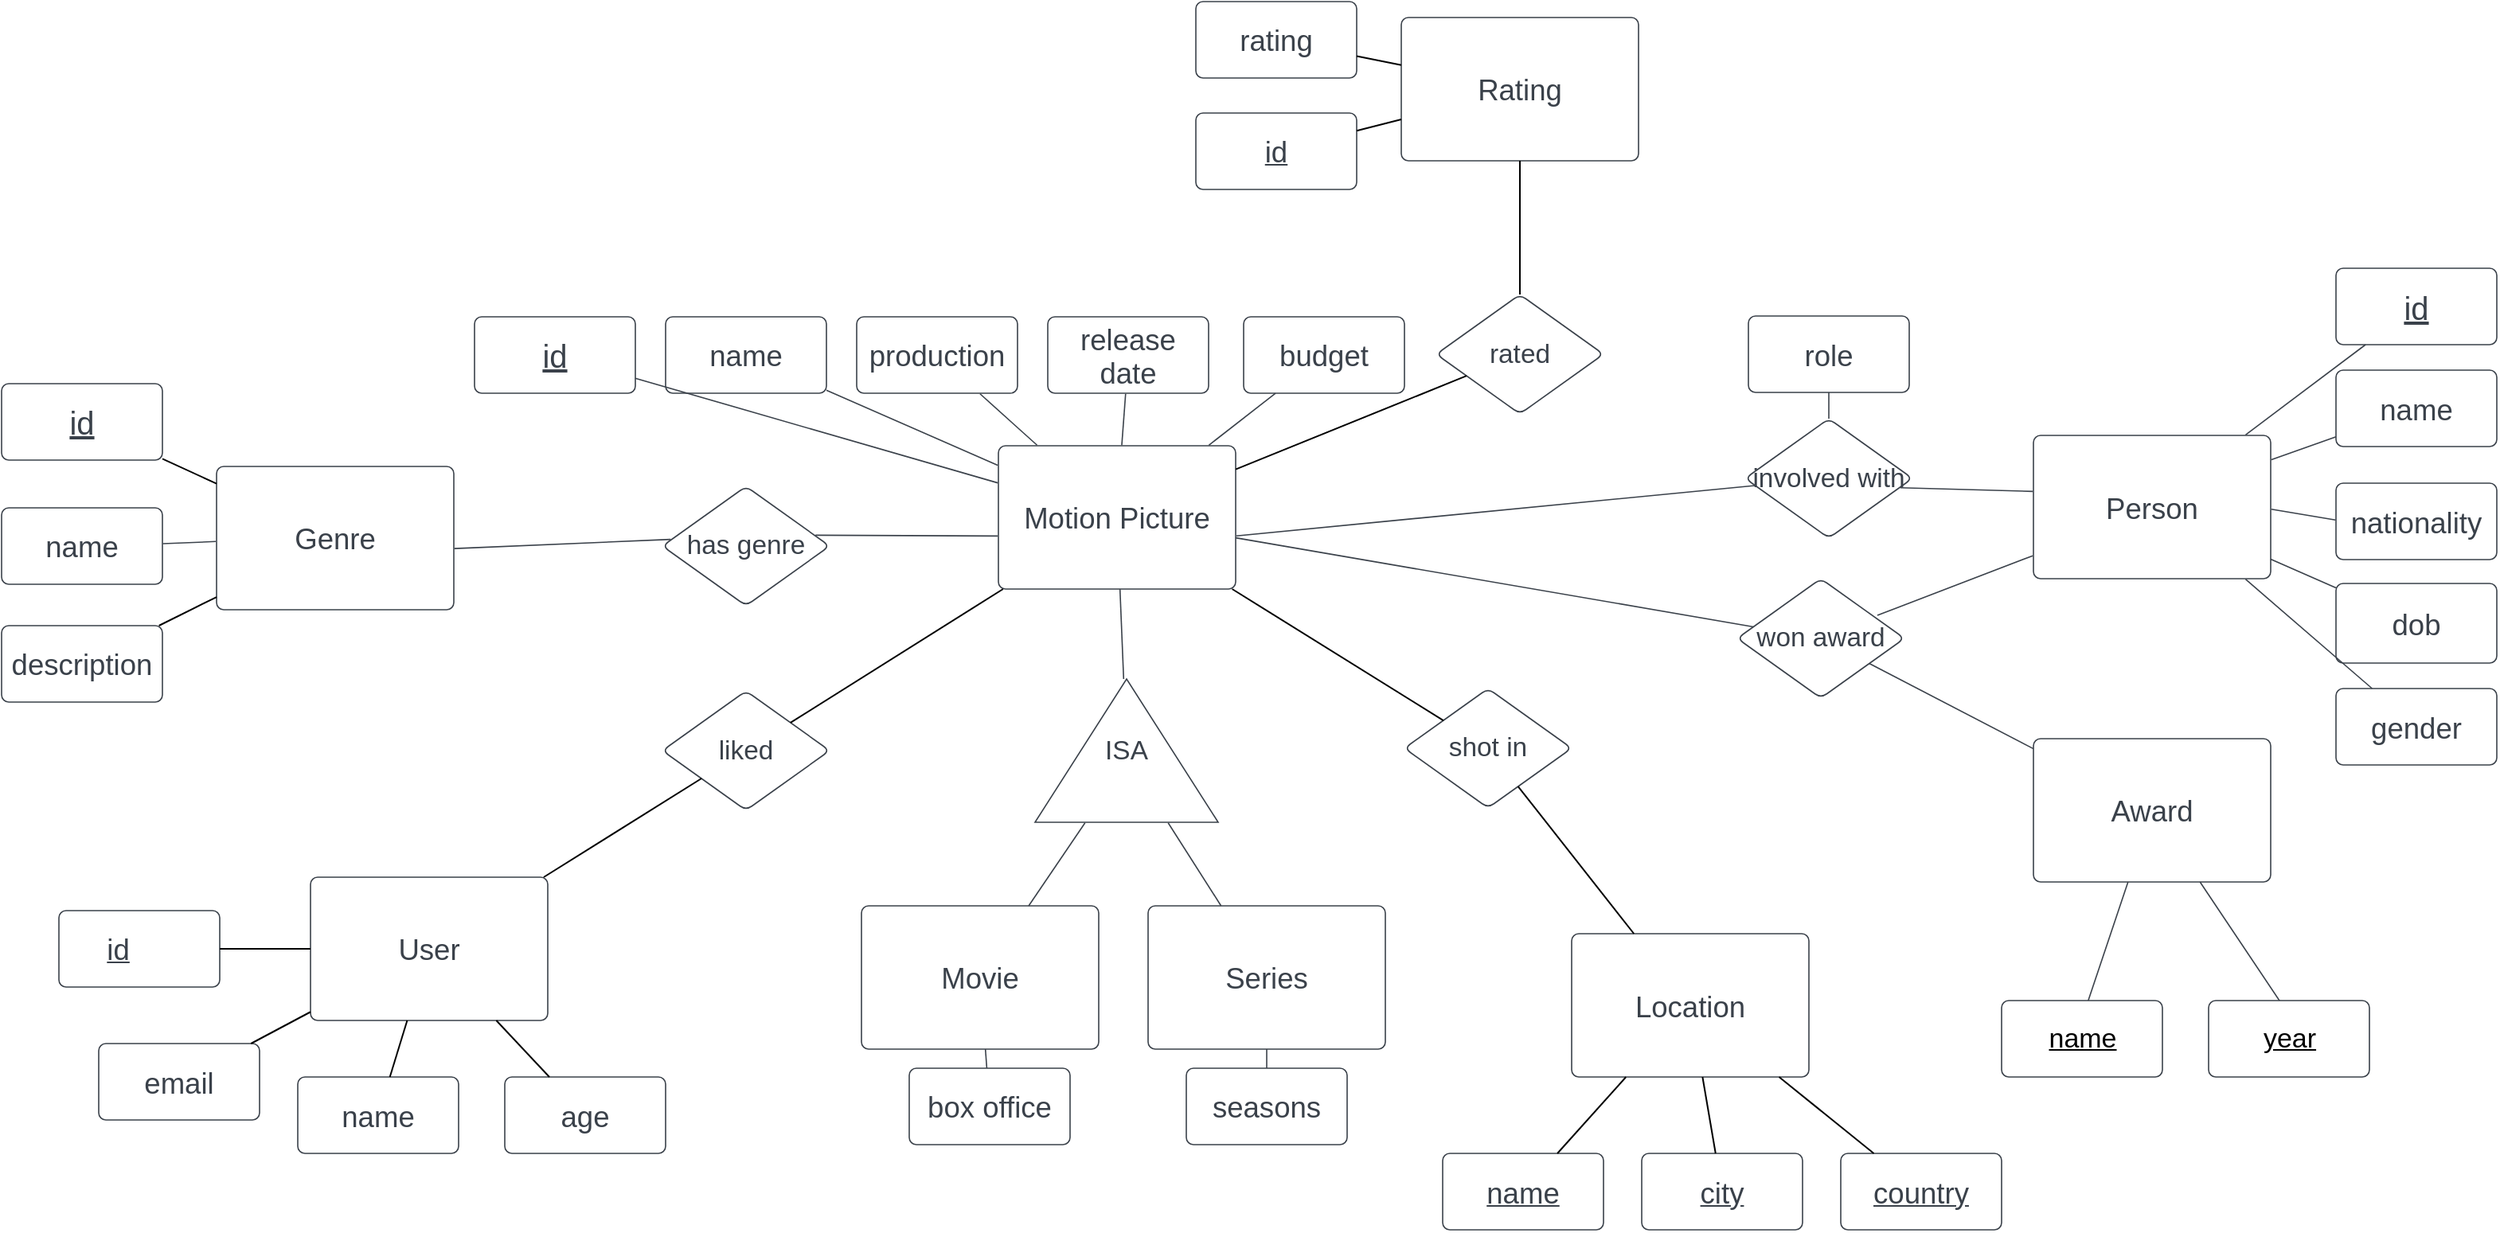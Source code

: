 <mxfile version="23.1.1" type="github">
  <diagram id="sM4I3jX4hoVVW6KOLBf2" name="Page-1">
    <mxGraphModel dx="2276" dy="1851" grid="1" gridSize="10" guides="1" tooltips="1" connect="1" arrows="1" fold="1" page="1" pageScale="1" pageWidth="850" pageHeight="1100" math="0" shadow="0">
      <root>
        <mxCell id="0" />
        <mxCell id="1" parent="0" />
        <mxCell id="el3v450CjuvMq8LSbT_c-1" value="Motion Picture" style="html=1;overflow=block;blockSpacing=1;whiteSpace=wrap;fontSize=18.3;fontColor=#3a414a;spacing=9;strokeColor=#3a414a;strokeOpacity=100;rounded=1;absoluteArcSize=1;arcSize=9;strokeWidth=0.8;lucidId=EhC.puBz8QKm;" parent="1" vertex="1">
          <mxGeometry x="226" y="39" width="149" height="90" as="geometry" />
        </mxCell>
        <mxCell id="el3v450CjuvMq8LSbT_c-2" value="id" style="html=1;overflow=block;blockSpacing=1;whiteSpace=wrap;fontSize=20;fontColor=#3a414a;fontStyle=4;spacing=3.8;strokeColor=#3a414a;strokeOpacity=100;rounded=1;absoluteArcSize=1;arcSize=9;strokeWidth=0.8;lucidId=EhC.K002xcMy;" parent="1" vertex="1">
          <mxGeometry x="-103" y="-42" width="101" height="48" as="geometry" />
        </mxCell>
        <mxCell id="el3v450CjuvMq8LSbT_c-3" value="name" style="html=1;overflow=block;blockSpacing=1;whiteSpace=wrap;fontSize=18.3;fontColor=#3a414a;spacing=3.8;strokeColor=#3a414a;strokeOpacity=100;rounded=1;absoluteArcSize=1;arcSize=9;strokeWidth=0.8;lucidId=EhC.Za-9YmAU;" parent="1" vertex="1">
          <mxGeometry x="17" y="-42" width="101" height="48" as="geometry" />
        </mxCell>
        <mxCell id="el3v450CjuvMq8LSbT_c-4" value="production" style="html=1;overflow=block;blockSpacing=1;whiteSpace=wrap;fontSize=18.3;fontColor=#3a414a;spacing=3.8;strokeColor=#3a414a;strokeOpacity=100;rounded=1;absoluteArcSize=1;arcSize=9;strokeWidth=0.8;lucidId=EhC.SkmI63rg;" parent="1" vertex="1">
          <mxGeometry x="137" y="-42" width="101" height="48" as="geometry" />
        </mxCell>
        <mxCell id="el3v450CjuvMq8LSbT_c-5" value="release date" style="html=1;overflow=block;blockSpacing=1;whiteSpace=wrap;fontSize=18.3;fontColor=#3a414a;spacing=3.8;strokeColor=#3a414a;strokeOpacity=100;rounded=1;absoluteArcSize=1;arcSize=9;strokeWidth=0.8;lucidId=EhC.e631Bg8s;" parent="1" vertex="1">
          <mxGeometry x="257" y="-42" width="101" height="48" as="geometry" />
        </mxCell>
        <mxCell id="el3v450CjuvMq8LSbT_c-6" value="budget" style="html=1;overflow=block;blockSpacing=1;whiteSpace=wrap;fontSize=18.3;fontColor=#3a414a;spacing=3.8;strokeColor=#3a414a;strokeOpacity=100;rounded=1;absoluteArcSize=1;arcSize=9;strokeWidth=0.8;lucidId=EhC.gpTw17Wh;" parent="1" vertex="1">
          <mxGeometry x="380" y="-42" width="101" height="48" as="geometry" />
        </mxCell>
        <mxCell id="el3v450CjuvMq8LSbT_c-7" value="&lt;u&gt;id&lt;/u&gt;" style="html=1;overflow=block;blockSpacing=1;whiteSpace=wrap;fontSize=18.3;fontColor=#3a414a;spacing=3.8;strokeColor=#3a414a;strokeOpacity=100;rounded=1;absoluteArcSize=1;arcSize=9;strokeWidth=0.8;lucidId=EhC.i43d71ts;" parent="1" vertex="1">
          <mxGeometry x="350" y="-170" width="101" height="48" as="geometry" />
        </mxCell>
        <mxCell id="el3v450CjuvMq8LSbT_c-8" value="has genre" style="html=1;overflow=block;blockSpacing=1;whiteSpace=wrap;rhombus;fontSize=16.7;fontColor=#3a414a;spacing=3.8;strokeColor=#3a414a;strokeOpacity=100;rounded=1;absoluteArcSize=1;arcSize=9;strokeWidth=0.8;lucidId=EhC.QZZ1NWxO;" parent="1" vertex="1">
          <mxGeometry x="15" y="64.5" width="105" height="75" as="geometry" />
        </mxCell>
        <mxCell id="el3v450CjuvMq8LSbT_c-9" value="Genre" style="html=1;overflow=block;blockSpacing=1;whiteSpace=wrap;fontSize=18.3;fontColor=#3a414a;spacing=9;strokeColor=#3a414a;strokeOpacity=100;rounded=1;absoluteArcSize=1;arcSize=9;strokeWidth=0.8;lucidId=EhC.2TelQr3l;" parent="1" vertex="1">
          <mxGeometry x="-265" y="52" width="149" height="90" as="geometry" />
        </mxCell>
        <mxCell id="el3v450CjuvMq8LSbT_c-10" value="id" style="html=1;overflow=block;blockSpacing=1;whiteSpace=wrap;fontSize=20;fontColor=#3a414a;fontStyle=4;spacing=3.8;strokeColor=#3a414a;strokeOpacity=100;rounded=1;absoluteArcSize=1;arcSize=9;strokeWidth=0.8;lucidId=EhC._s6o4LGN;" parent="1" vertex="1">
          <mxGeometry x="-400" width="101" height="48" as="geometry" />
        </mxCell>
        <mxCell id="el3v450CjuvMq8LSbT_c-11" value="name" style="html=1;overflow=block;blockSpacing=1;whiteSpace=wrap;fontSize=18.3;fontColor=#3a414a;spacing=3.8;strokeColor=#3a414a;strokeOpacity=100;rounded=1;absoluteArcSize=1;arcSize=9;strokeWidth=0.8;lucidId=EhC..8Grq90Z;" parent="1" vertex="1">
          <mxGeometry x="-400" y="78" width="101" height="48" as="geometry" />
        </mxCell>
        <mxCell id="el3v450CjuvMq8LSbT_c-12" value="description" style="html=1;overflow=block;blockSpacing=1;whiteSpace=wrap;fontSize=18.3;fontColor=#3a414a;spacing=3.8;strokeColor=#3a414a;strokeOpacity=100;rounded=1;absoluteArcSize=1;arcSize=9;strokeWidth=0.8;lucidId=EhC.vAgzzkB6;" parent="1" vertex="1">
          <mxGeometry x="-400" y="152" width="101" height="48" as="geometry" />
        </mxCell>
        <mxCell id="el3v450CjuvMq8LSbT_c-13" value="ISA" style="html=1;overflow=block;blockSpacing=1;whiteSpace=wrap;shape=mxgraph.basic.acute_triangle;dx=0.5;anchorPointDirection=0;fontSize=16.7;fontColor=#3a414a;spacing=3.8;strokeColor=#3a414a;strokeOpacity=100;rounded=1;absoluteArcSize=1;arcSize=9;strokeWidth=0.8;lucidId=EhC.fMM-BYXl;" parent="1" vertex="1">
          <mxGeometry x="249" y="185.5" width="115" height="90" as="geometry" />
        </mxCell>
        <mxCell id="el3v450CjuvMq8LSbT_c-14" value="Movie" style="html=1;overflow=block;blockSpacing=1;whiteSpace=wrap;fontSize=18.3;fontColor=#3a414a;spacing=9;strokeColor=#3a414a;strokeOpacity=100;rounded=1;absoluteArcSize=1;arcSize=9;strokeWidth=0.8;lucidId=EhC.wCg-WKs.;" parent="1" vertex="1">
          <mxGeometry x="140" y="328" width="149" height="90" as="geometry" />
        </mxCell>
        <mxCell id="el3v450CjuvMq8LSbT_c-15" value="Series" style="html=1;overflow=block;blockSpacing=1;whiteSpace=wrap;fontSize=18.3;fontColor=#3a414a;spacing=9;strokeColor=#3a414a;strokeOpacity=100;rounded=1;absoluteArcSize=1;arcSize=9;strokeWidth=0.8;lucidId=EhC.DiEWmnb3;" parent="1" vertex="1">
          <mxGeometry x="320" y="328" width="149" height="90" as="geometry" />
        </mxCell>
        <mxCell id="el3v450CjuvMq8LSbT_c-16" value="seasons" style="html=1;overflow=block;blockSpacing=1;whiteSpace=wrap;fontSize=18.3;fontColor=#3a414a;spacing=3.8;strokeColor=#3a414a;strokeOpacity=100;rounded=1;absoluteArcSize=1;arcSize=9;strokeWidth=0.8;lucidId=EhC.XMe3hi0Y;" parent="1" vertex="1">
          <mxGeometry x="344" y="430" width="101" height="48" as="geometry" />
        </mxCell>
        <mxCell id="el3v450CjuvMq8LSbT_c-17" value="" style="html=1;jettySize=18;whiteSpace=wrap;fontSize=13;strokeColor=#3a414a;strokeOpacity=100;strokeWidth=0.8;rounded=0;startArrow=none;endArrow=none;lucidId=EhC.ZKdA8h4V;" parent="1" source="el3v450CjuvMq8LSbT_c-16" target="el3v450CjuvMq8LSbT_c-15" edge="1">
          <mxGeometry width="100" height="100" relative="1" as="geometry">
            <Array as="points" />
            <mxPoint x="359.5" y="429.616" as="sourcePoint" />
            <mxPoint x="359.609" y="418.36" as="targetPoint" />
          </mxGeometry>
        </mxCell>
        <mxCell id="el3v450CjuvMq8LSbT_c-18" value="box office" style="html=1;overflow=block;blockSpacing=1;whiteSpace=wrap;fontSize=18.3;fontColor=#3a414a;spacing=3.8;strokeColor=#3a414a;strokeOpacity=100;rounded=1;absoluteArcSize=1;arcSize=9;strokeWidth=0.8;lucidId=EhC.fizSg1F4;" parent="1" vertex="1">
          <mxGeometry x="170" y="430" width="101" height="48" as="geometry" />
        </mxCell>
        <mxCell id="el3v450CjuvMq8LSbT_c-19" value="" style="html=1;jettySize=18;whiteSpace=wrap;fontSize=13;strokeColor=#3a414a;strokeOpacity=100;strokeWidth=0.8;rounded=0;startArrow=none;endArrow=none;lucidId=EhC.VP9mOlVg;" parent="1" source="el3v450CjuvMq8LSbT_c-18" target="el3v450CjuvMq8LSbT_c-14" edge="1">
          <mxGeometry width="100" height="100" relative="1" as="geometry">
            <Array as="points" />
            <mxPoint x="173.5" y="429.616" as="sourcePoint" />
            <mxPoint x="173.5" y="418.36" as="targetPoint" />
          </mxGeometry>
        </mxCell>
        <mxCell id="el3v450CjuvMq8LSbT_c-20" value="involved with" style="html=1;overflow=block;blockSpacing=1;whiteSpace=wrap;rhombus;fontSize=16.7;fontColor=#3a414a;spacing=3.8;strokeColor=#3a414a;strokeOpacity=100;rounded=1;absoluteArcSize=1;arcSize=9;strokeWidth=0.8;lucidId=EhC.Q1qjVrm5;" parent="1" vertex="1">
          <mxGeometry x="695" y="22" width="105" height="75" as="geometry" />
        </mxCell>
        <mxCell id="el3v450CjuvMq8LSbT_c-21" value="" style="html=1;jettySize=18;whiteSpace=wrap;fontSize=13;strokeColor=#3a414a;strokeOpacity=100;strokeWidth=0.8;rounded=0;startArrow=none;endArrow=none;exitX=0.049;exitY=0.444;exitPerimeter=0;entryX=1.003;entryY=0.573;entryPerimeter=0;lucidId=EhC.aDPgynu~;" parent="1" source="el3v450CjuvMq8LSbT_c-8" target="el3v450CjuvMq8LSbT_c-9" edge="1">
          <mxGeometry width="100" height="100" relative="1" as="geometry">
            <Array as="points" />
          </mxGeometry>
        </mxCell>
        <mxCell id="el3v450CjuvMq8LSbT_c-22" value="Person" style="html=1;overflow=block;blockSpacing=1;whiteSpace=wrap;fontSize=18.3;fontColor=#3a414a;spacing=9;strokeColor=#3a414a;strokeOpacity=100;rounded=1;absoluteArcSize=1;arcSize=9;strokeWidth=0.8;lucidId=EhC.wSKpIc.s;" parent="1" vertex="1">
          <mxGeometry x="876" y="32.5" width="149" height="90" as="geometry" />
        </mxCell>
        <mxCell id="el3v450CjuvMq8LSbT_c-23" value="id" style="html=1;overflow=block;blockSpacing=1;whiteSpace=wrap;fontSize=20;fontColor=#3a414a;fontStyle=4;spacing=3.8;strokeColor=#3a414a;strokeOpacity=100;rounded=1;absoluteArcSize=1;arcSize=9;strokeWidth=0.8;lucidId=EhC._QKX56Lp;" parent="1" vertex="1">
          <mxGeometry x="1066" y="-72.5" width="101" height="48" as="geometry" />
        </mxCell>
        <mxCell id="el3v450CjuvMq8LSbT_c-24" value="name" style="html=1;overflow=block;blockSpacing=1;whiteSpace=wrap;fontSize=18.3;fontColor=#3a414a;spacing=3.8;strokeColor=#3a414a;strokeOpacity=100;rounded=1;absoluteArcSize=1;arcSize=9;strokeWidth=0.8;lucidId=EhC.zysOP_Ow;" parent="1" vertex="1">
          <mxGeometry x="1066" y="-8.5" width="101" height="48" as="geometry" />
        </mxCell>
        <mxCell id="el3v450CjuvMq8LSbT_c-25" value="nationality" style="html=1;overflow=block;blockSpacing=1;whiteSpace=wrap;fontSize=18.3;fontColor=#3a414a;spacing=3.8;strokeColor=#3a414a;strokeOpacity=100;rounded=1;absoluteArcSize=1;arcSize=9;strokeWidth=0.8;lucidId=EhC.w.58bNZ2;" parent="1" vertex="1">
          <mxGeometry x="1066" y="62.5" width="101" height="48" as="geometry" />
        </mxCell>
        <mxCell id="el3v450CjuvMq8LSbT_c-26" value="dob" style="html=1;overflow=block;blockSpacing=1;whiteSpace=wrap;fontSize=18.3;fontColor=#3a414a;spacing=3.8;strokeColor=#3a414a;strokeOpacity=100;rounded=1;absoluteArcSize=1;arcSize=9;strokeWidth=0.8;lucidId=EhC.PedF_u0f;" parent="1" vertex="1">
          <mxGeometry x="1066" y="125.5" width="101" height="50" as="geometry" />
        </mxCell>
        <mxCell id="el3v450CjuvMq8LSbT_c-27" value="gender" style="html=1;overflow=block;blockSpacing=1;whiteSpace=wrap;fontSize=18.3;fontColor=#3a414a;spacing=3.8;strokeColor=#3a414a;strokeOpacity=100;rounded=1;absoluteArcSize=1;arcSize=9;strokeWidth=0.8;lucidId=EhC.qQ7s1gyy;" parent="1" vertex="1">
          <mxGeometry x="1066" y="191.5" width="101" height="48" as="geometry" />
        </mxCell>
        <mxCell id="el3v450CjuvMq8LSbT_c-28" value="" style="html=1;jettySize=18;whiteSpace=wrap;fontSize=13;strokeColor=#3a414a;strokeOpacity=100;strokeWidth=0.8;rounded=0;startArrow=none;endArrow=none;exitX=-0.003;exitY=0.391;exitPerimeter=0;entryX=0.928;entryY=0.578;entryPerimeter=0;lucidId=EhC.a0eCgye7;" parent="1" source="el3v450CjuvMq8LSbT_c-22" target="el3v450CjuvMq8LSbT_c-20" edge="1">
          <mxGeometry width="100" height="100" relative="1" as="geometry">
            <Array as="points" />
          </mxGeometry>
        </mxCell>
        <mxCell id="el3v450CjuvMq8LSbT_c-29" value="" style="html=1;jettySize=18;whiteSpace=wrap;fontSize=13;strokeColor=#3a414a;strokeOpacity=100;strokeWidth=0.8;rounded=0;startArrow=none;endArrow=none;entryX=1.003;entryY=0.629;entryPerimeter=0;lucidId=EhC.yviJO4~V;" parent="1" source="el3v450CjuvMq8LSbT_c-20" target="el3v450CjuvMq8LSbT_c-1" edge="1">
          <mxGeometry width="100" height="100" relative="1" as="geometry">
            <Array as="points" />
          </mxGeometry>
        </mxCell>
        <mxCell id="el3v450CjuvMq8LSbT_c-30" value="role" style="html=1;overflow=block;blockSpacing=1;whiteSpace=wrap;fontSize=18.3;fontColor=#3a414a;spacing=3.8;strokeColor=#3a414a;strokeOpacity=100;rounded=1;absoluteArcSize=1;arcSize=9;strokeWidth=0.8;lucidId=EhC.efyC4Qk-;" parent="1" vertex="1">
          <mxGeometry x="697" y="-42.5" width="101" height="48" as="geometry" />
        </mxCell>
        <mxCell id="el3v450CjuvMq8LSbT_c-31" value="" style="html=1;jettySize=18;whiteSpace=wrap;fontSize=13;strokeColor=#3a414a;strokeOpacity=100;strokeWidth=0.8;rounded=0;startArrow=none;endArrow=none;lucidId=EhC.6O76i-IB;" parent="1" source="el3v450CjuvMq8LSbT_c-30" target="el3v450CjuvMq8LSbT_c-20" edge="1">
          <mxGeometry width="100" height="100" relative="1" as="geometry">
            <Array as="points" />
          </mxGeometry>
        </mxCell>
        <mxCell id="el3v450CjuvMq8LSbT_c-32" value="" style="html=1;jettySize=18;whiteSpace=wrap;fontSize=13;strokeColor=#3a414a;strokeOpacity=100;strokeWidth=0.8;rounded=0;startArrow=none;endArrow=none;entryX=0.894;entryY=-0.004;entryPerimeter=0;lucidId=EhC.ArO0ruCg;" parent="1" source="el3v450CjuvMq8LSbT_c-23" target="el3v450CjuvMq8LSbT_c-22" edge="1">
          <mxGeometry width="100" height="100" relative="1" as="geometry">
            <Array as="points" />
            <mxPoint x="1100" y="-48" as="sourcePoint" />
          </mxGeometry>
        </mxCell>
        <mxCell id="el3v450CjuvMq8LSbT_c-33" value="" style="html=1;jettySize=18;whiteSpace=wrap;fontSize=13;strokeColor=#3a414a;strokeOpacity=100;strokeWidth=0.8;rounded=0;startArrow=none;endArrow=none;entryX=1.003;entryY=0.17;entryPerimeter=0;lucidId=EhC.6OOZB6zs;" parent="1" source="el3v450CjuvMq8LSbT_c-24" target="el3v450CjuvMq8LSbT_c-22" edge="1">
          <mxGeometry width="100" height="100" relative="1" as="geometry">
            <Array as="points" />
          </mxGeometry>
        </mxCell>
        <mxCell id="el3v450CjuvMq8LSbT_c-34" value="" style="html=1;jettySize=18;whiteSpace=wrap;fontSize=13;strokeColor=#3a414a;strokeOpacity=100;strokeWidth=0.8;rounded=0;startArrow=none;endArrow=none;exitX=-0.003;exitY=0.481;exitPerimeter=0;entryX=1.003;entryY=0.515;entryPerimeter=0;lucidId=EhC.wpX7sT0E;" parent="1" source="el3v450CjuvMq8LSbT_c-25" target="el3v450CjuvMq8LSbT_c-22" edge="1">
          <mxGeometry width="100" height="100" relative="1" as="geometry">
            <Array as="points" />
          </mxGeometry>
        </mxCell>
        <mxCell id="el3v450CjuvMq8LSbT_c-35" value="" style="html=1;jettySize=18;whiteSpace=wrap;fontSize=13;strokeColor=#3a414a;strokeOpacity=100;strokeWidth=0.8;rounded=0;startArrow=none;endArrow=none;lucidId=EhC.YfRu-2Yf;" parent="1" source="el3v450CjuvMq8LSbT_c-26" target="el3v450CjuvMq8LSbT_c-22" edge="1">
          <mxGeometry width="100" height="100" relative="1" as="geometry">
            <Array as="points" />
          </mxGeometry>
        </mxCell>
        <mxCell id="el3v450CjuvMq8LSbT_c-36" value="" style="html=1;jettySize=18;whiteSpace=wrap;fontSize=13;strokeColor=#3a414a;strokeOpacity=100;strokeWidth=0.8;rounded=0;startArrow=none;endArrow=none;entryX=0.894;entryY=1.004;entryPerimeter=0;lucidId=EhC.5wpvCMhJ;" parent="1" source="el3v450CjuvMq8LSbT_c-27" target="el3v450CjuvMq8LSbT_c-22" edge="1">
          <mxGeometry width="100" height="100" relative="1" as="geometry">
            <Array as="points" />
          </mxGeometry>
        </mxCell>
        <mxCell id="el3v450CjuvMq8LSbT_c-37" value="" style="html=1;jettySize=18;whiteSpace=wrap;fontSize=13;strokeColor=#3a414a;strokeOpacity=100;strokeWidth=0.8;rounded=0;startArrow=none;endArrow=none;lucidId=EhC.kqgDdxPG;" parent="1" source="el3v450CjuvMq8LSbT_c-13" target="el3v450CjuvMq8LSbT_c-1" edge="1">
          <mxGeometry width="100" height="100" relative="1" as="geometry">
            <Array as="points" />
          </mxGeometry>
        </mxCell>
        <mxCell id="el3v450CjuvMq8LSbT_c-38" value="" style="html=1;jettySize=18;whiteSpace=wrap;fontSize=13;strokeColor=#3a414a;strokeOpacity=100;strokeWidth=0.8;rounded=0;startArrow=none;endArrow=none;entryX=0.727;entryY=1.004;entryPerimeter=0;lucidId=EhC.t0iPB0GW;" parent="1" source="el3v450CjuvMq8LSbT_c-15" target="el3v450CjuvMq8LSbT_c-13" edge="1">
          <mxGeometry width="100" height="100" relative="1" as="geometry">
            <Array as="points" />
            <mxPoint x="503.829" y="345.64" as="sourcePoint" />
          </mxGeometry>
        </mxCell>
        <mxCell id="el3v450CjuvMq8LSbT_c-39" value="" style="html=1;jettySize=18;whiteSpace=wrap;fontSize=13;strokeColor=#3a414a;strokeOpacity=100;strokeWidth=0.8;rounded=0;startArrow=none;endArrow=none;entryX=0.273;entryY=1.004;entryPerimeter=0;lucidId=EhC.oX0Ukwf7;" parent="1" source="el3v450CjuvMq8LSbT_c-14" target="el3v450CjuvMq8LSbT_c-13" edge="1">
          <mxGeometry width="100" height="100" relative="1" as="geometry">
            <Array as="points" />
            <mxPoint x="377.171" y="345.64" as="sourcePoint" />
          </mxGeometry>
        </mxCell>
        <mxCell id="el3v450CjuvMq8LSbT_c-41" value="" style="html=1;jettySize=18;whiteSpace=wrap;fontSize=13;strokeColor=#3a414a;strokeOpacity=100;strokeWidth=0.8;rounded=0;startArrow=none;endArrow=none;exitX=0.198;exitY=1.001;exitPerimeter=0;entryX=0.887;entryY=-0.004;entryPerimeter=0;lucidId=EhC.kO9CQ1EZ;" parent="1" source="el3v450CjuvMq8LSbT_c-6" target="el3v450CjuvMq8LSbT_c-1" edge="1">
          <mxGeometry width="100" height="100" relative="1" as="geometry">
            <Array as="points" />
          </mxGeometry>
        </mxCell>
        <mxCell id="el3v450CjuvMq8LSbT_c-42" value="" style="html=1;jettySize=18;whiteSpace=wrap;fontSize=13;strokeColor=#3a414a;strokeOpacity=100;strokeWidth=0.8;rounded=0;startArrow=none;endArrow=none;exitX=0.484;exitY=1.008;exitPerimeter=0;entryX=0.52;entryY=-0.004;entryPerimeter=0;lucidId=EhC.v1WA4PZ-;" parent="1" source="el3v450CjuvMq8LSbT_c-5" target="el3v450CjuvMq8LSbT_c-1" edge="1">
          <mxGeometry width="100" height="100" relative="1" as="geometry">
            <Array as="points" />
          </mxGeometry>
        </mxCell>
        <mxCell id="el3v450CjuvMq8LSbT_c-43" value="" style="html=1;jettySize=18;whiteSpace=wrap;fontSize=13;strokeColor=#3a414a;strokeOpacity=100;strokeWidth=0.8;rounded=0;startArrow=none;endArrow=none;exitX=0.767;exitY=1.008;exitPerimeter=0;entryX=0.163;entryY=-0.004;entryPerimeter=0;lucidId=EhC._cAc9qpq;" parent="1" source="el3v450CjuvMq8LSbT_c-4" target="el3v450CjuvMq8LSbT_c-1" edge="1">
          <mxGeometry width="100" height="100" relative="1" as="geometry">
            <Array as="points" />
          </mxGeometry>
        </mxCell>
        <mxCell id="el3v450CjuvMq8LSbT_c-44" value="" style="html=1;jettySize=18;whiteSpace=wrap;fontSize=13;strokeColor=#3a414a;strokeOpacity=100;strokeWidth=0.8;rounded=0;startArrow=none;endArrow=none;entryX=-0.003;entryY=0.136;entryPerimeter=0;lucidId=EhC.~PX~m6hv;" parent="1" source="el3v450CjuvMq8LSbT_c-3" target="el3v450CjuvMq8LSbT_c-1" edge="1">
          <mxGeometry width="100" height="100" relative="1" as="geometry">
            <Array as="points" />
          </mxGeometry>
        </mxCell>
        <mxCell id="el3v450CjuvMq8LSbT_c-45" value="" style="html=1;jettySize=18;whiteSpace=wrap;fontSize=13;strokeColor=#3a414a;strokeOpacity=100;strokeWidth=0.8;rounded=0;startArrow=none;endArrow=none;entryX=-0.003;entryY=0.259;entryPerimeter=0;lucidId=EhC.LYM6Cz-I;" parent="1" source="el3v450CjuvMq8LSbT_c-2" target="el3v450CjuvMq8LSbT_c-1" edge="1">
          <mxGeometry width="100" height="100" relative="1" as="geometry">
            <Array as="points" />
          </mxGeometry>
        </mxCell>
        <mxCell id="el3v450CjuvMq8LSbT_c-47" value="" style="html=1;jettySize=18;whiteSpace=wrap;fontSize=13;strokeColor=#3a414a;strokeOpacity=100;strokeWidth=0.8;rounded=0;startArrow=none;endArrow=none;exitX=1.003;exitY=0.469;exitPerimeter=0;entryX=-0.003;entryY=0.524;entryPerimeter=0;lucidId=EhC.CjuC4o-6;" parent="1" source="el3v450CjuvMq8LSbT_c-11" target="el3v450CjuvMq8LSbT_c-9" edge="1">
          <mxGeometry width="100" height="100" relative="1" as="geometry">
            <Array as="points" />
          </mxGeometry>
        </mxCell>
        <mxCell id="el3v450CjuvMq8LSbT_c-49" value="" style="html=1;jettySize=18;whiteSpace=wrap;fontSize=13;strokeColor=#3a414a;strokeOpacity=100;strokeWidth=0.8;rounded=0;startArrow=none;endArrow=none;exitX=0.915;exitY=0.409;exitPerimeter=0;entryX=-0.003;entryY=0.63;entryPerimeter=0;lucidId=EhC.sKnL1zXp;" parent="1" source="el3v450CjuvMq8LSbT_c-8" target="el3v450CjuvMq8LSbT_c-1" edge="1">
          <mxGeometry width="100" height="100" relative="1" as="geometry">
            <Array as="points" />
          </mxGeometry>
        </mxCell>
        <mxCell id="el3v450CjuvMq8LSbT_c-50" value="won award" style="html=1;overflow=block;blockSpacing=1;whiteSpace=wrap;rhombus;fontSize=16.7;fontColor=#3a414a;spacing=3.8;strokeColor=#3a414a;strokeOpacity=100;rounded=1;absoluteArcSize=1;arcSize=9;strokeWidth=0.8;lucidId=EhC.Hkq8IfsG;" parent="1" vertex="1">
          <mxGeometry x="690" y="122.5" width="105" height="75" as="geometry" />
        </mxCell>
        <mxCell id="el3v450CjuvMq8LSbT_c-51" value="Award" style="html=1;overflow=block;blockSpacing=1;whiteSpace=wrap;fontSize=18.3;fontColor=#3a414a;spacing=9;strokeColor=#3a414a;strokeOpacity=100;rounded=1;absoluteArcSize=1;arcSize=9;strokeWidth=0.8;lucidId=EhC.j_HUIlur;" parent="1" vertex="1">
          <mxGeometry x="876" y="223" width="149" height="90" as="geometry" />
        </mxCell>
        <mxCell id="el3v450CjuvMq8LSbT_c-53" value="" style="html=1;jettySize=18;whiteSpace=wrap;fontSize=13;strokeColor=#3a414a;strokeOpacity=100;strokeWidth=0.8;rounded=0;startArrow=none;endArrow=none;exitX=-0.003;exitY=0.84;exitPerimeter=0;entryX=0.838;entryY=0.307;entryPerimeter=0;lucidId=EhC.1EsKoWqu;" parent="1" source="el3v450CjuvMq8LSbT_c-22" target="el3v450CjuvMq8LSbT_c-50" edge="1">
          <mxGeometry width="100" height="100" relative="1" as="geometry">
            <Array as="points" />
          </mxGeometry>
        </mxCell>
        <mxCell id="el3v450CjuvMq8LSbT_c-54" value="" style="html=1;jettySize=18;whiteSpace=wrap;fontSize=13;strokeColor=#3a414a;strokeOpacity=100;strokeWidth=0.8;rounded=0;startArrow=none;endArrow=none;lucidId=EhC.ZwT7tfKE;" parent="1" source="el3v450CjuvMq8LSbT_c-1" target="el3v450CjuvMq8LSbT_c-50" edge="1">
          <mxGeometry width="100" height="100" relative="1" as="geometry">
            <Array as="points" />
          </mxGeometry>
        </mxCell>
        <mxCell id="el3v450CjuvMq8LSbT_c-57" value="" style="html=1;jettySize=18;whiteSpace=wrap;fontSize=13;strokeColor=#3a414a;strokeOpacity=100;strokeWidth=0.8;rounded=0;startArrow=none;endArrow=none;lucidId=EhC.K92keKf.;" parent="1" target="el3v450CjuvMq8LSbT_c-51" edge="1">
          <mxGeometry width="100" height="100" relative="1" as="geometry">
            <Array as="points" />
            <mxPoint x="897" y="427.5" as="sourcePoint" />
          </mxGeometry>
        </mxCell>
        <mxCell id="el3v450CjuvMq8LSbT_c-58" value="" style="html=1;jettySize=18;whiteSpace=wrap;fontSize=13;strokeColor=#3a414a;strokeOpacity=100;strokeWidth=0.8;rounded=0;startArrow=none;endArrow=none;exitX=0.5;exitY=0;lucidId=EhC.dW-oipTZ;exitDx=0;exitDy=0;" parent="1" source="el3v450CjuvMq8LSbT_c-59" target="el3v450CjuvMq8LSbT_c-51" edge="1">
          <mxGeometry width="100" height="100" relative="1" as="geometry">
            <Array as="points" />
          </mxGeometry>
        </mxCell>
        <mxCell id="el3v450CjuvMq8LSbT_c-61" value="" style="group" parent="1" vertex="1" connectable="0">
          <mxGeometry x="986" y="387.5" width="101" height="48" as="geometry" />
        </mxCell>
        <mxCell id="el3v450CjuvMq8LSbT_c-62" value="" style="group" parent="el3v450CjuvMq8LSbT_c-61" vertex="1" connectable="0">
          <mxGeometry width="101" height="48" as="geometry" />
        </mxCell>
        <mxCell id="el3v450CjuvMq8LSbT_c-56" value="" style="html=1;overflow=block;blockSpacing=1;whiteSpace=wrap;fontSize=18.3;fontColor=#3a414a;spacing=3.8;strokeColor=#3a414a;strokeOpacity=100;rounded=1;absoluteArcSize=1;arcSize=9;strokeWidth=0.8;lucidId=EhC.pvXhTuE7;fontStyle=0" parent="el3v450CjuvMq8LSbT_c-62" vertex="1">
          <mxGeometry width="101" height="48" as="geometry" />
        </mxCell>
        <mxCell id="el3v450CjuvMq8LSbT_c-59" value="year" style="text;html=1;strokeColor=none;fillColor=none;align=center;verticalAlign=middle;whiteSpace=wrap;rounded=0;fontSize=17;fontStyle=4" parent="el3v450CjuvMq8LSbT_c-62" vertex="1">
          <mxGeometry x="20.5" y="9" width="60" height="30" as="geometry" />
        </mxCell>
        <mxCell id="el3v450CjuvMq8LSbT_c-65" value="" style="group;fontStyle=0" parent="1" vertex="1" connectable="0">
          <mxGeometry x="856" y="387.5" width="101" height="48" as="geometry" />
        </mxCell>
        <mxCell id="el3v450CjuvMq8LSbT_c-55" value="" style="html=1;overflow=block;blockSpacing=1;whiteSpace=wrap;fontSize=18.3;fontColor=#3a414a;spacing=3.8;strokeColor=#3a414a;strokeOpacity=100;rounded=1;absoluteArcSize=1;arcSize=9;strokeWidth=0.8;lucidId=EhC.j7B.kK.m;fontStyle=4" parent="el3v450CjuvMq8LSbT_c-65" vertex="1">
          <mxGeometry width="101" height="48" as="geometry" />
        </mxCell>
        <mxCell id="el3v450CjuvMq8LSbT_c-60" value="name" style="text;html=1;strokeColor=none;fillColor=none;align=center;verticalAlign=middle;whiteSpace=wrap;rounded=0;fontSize=17;fontStyle=4" parent="el3v450CjuvMq8LSbT_c-65" vertex="1">
          <mxGeometry x="20.5" y="9" width="60" height="30" as="geometry" />
        </mxCell>
        <mxCell id="el3v450CjuvMq8LSbT_c-66" value="liked" style="html=1;overflow=block;blockSpacing=1;whiteSpace=wrap;rhombus;fontSize=16.7;fontColor=#3a414a;spacing=3.8;strokeColor=#3a414a;strokeOpacity=100;rounded=1;absoluteArcSize=1;arcSize=9;strokeWidth=0.8;lucidId=EhC.QZZ1NWxO;" parent="1" vertex="1">
          <mxGeometry x="15" y="193" width="105" height="75" as="geometry" />
        </mxCell>
        <mxCell id="el3v450CjuvMq8LSbT_c-67" value="User" style="html=1;overflow=block;blockSpacing=1;whiteSpace=wrap;fontSize=18.3;fontColor=#3a414a;spacing=9;strokeColor=#3a414a;strokeOpacity=100;rounded=1;absoluteArcSize=1;arcSize=9;strokeWidth=0.8;lucidId=EhC.puBz8QKm;" parent="1" vertex="1">
          <mxGeometry x="-206" y="310" width="149" height="90" as="geometry" />
        </mxCell>
        <mxCell id="el3v450CjuvMq8LSbT_c-70" value="" style="endArrow=none;html=1;rounded=0;" parent="1" source="el3v450CjuvMq8LSbT_c-12" target="el3v450CjuvMq8LSbT_c-9" edge="1">
          <mxGeometry width="50" height="50" relative="1" as="geometry">
            <mxPoint x="-277" y="227" as="sourcePoint" />
            <mxPoint x="-227" y="177" as="targetPoint" />
          </mxGeometry>
        </mxCell>
        <mxCell id="el3v450CjuvMq8LSbT_c-71" value="" style="endArrow=none;html=1;rounded=0;" parent="1" source="el3v450CjuvMq8LSbT_c-10" target="el3v450CjuvMq8LSbT_c-9" edge="1">
          <mxGeometry width="50" height="50" relative="1" as="geometry">
            <mxPoint x="132" y="290.79" as="sourcePoint" />
            <mxPoint x="-137.0" y="141.998" as="targetPoint" />
          </mxGeometry>
        </mxCell>
        <mxCell id="el3v450CjuvMq8LSbT_c-72" value="id&lt;span style=&quot;white-space: pre;&quot;&gt;&#x9;&lt;/span&gt;" style="html=1;overflow=block;blockSpacing=1;whiteSpace=wrap;fontSize=18.3;fontColor=#3a414a;spacing=3.8;strokeColor=#3a414a;strokeOpacity=100;rounded=1;absoluteArcSize=1;arcSize=9;strokeWidth=0.8;lucidId=EhC.Za-9YmAU;fontStyle=4" parent="1" vertex="1">
          <mxGeometry x="-364" y="331" width="101" height="48" as="geometry" />
        </mxCell>
        <mxCell id="el3v450CjuvMq8LSbT_c-73" value="email" style="html=1;overflow=block;blockSpacing=1;whiteSpace=wrap;fontSize=18.3;fontColor=#3a414a;spacing=3.8;strokeColor=#3a414a;strokeOpacity=100;rounded=1;absoluteArcSize=1;arcSize=9;strokeWidth=0.8;lucidId=EhC.SkmI63rg;" parent="1" vertex="1">
          <mxGeometry x="-339" y="414.5" width="101" height="48" as="geometry" />
        </mxCell>
        <mxCell id="el3v450CjuvMq8LSbT_c-74" value="name" style="html=1;overflow=block;blockSpacing=1;whiteSpace=wrap;fontSize=18.3;fontColor=#3a414a;spacing=3.8;strokeColor=#3a414a;strokeOpacity=100;rounded=1;absoluteArcSize=1;arcSize=9;strokeWidth=0.8;lucidId=EhC.e631Bg8s;" parent="1" vertex="1">
          <mxGeometry x="-214" y="435.5" width="101" height="48" as="geometry" />
        </mxCell>
        <mxCell id="el3v450CjuvMq8LSbT_c-75" value="age" style="html=1;overflow=block;blockSpacing=1;whiteSpace=wrap;fontSize=18.3;fontColor=#3a414a;spacing=3.8;strokeColor=#3a414a;strokeOpacity=100;rounded=1;absoluteArcSize=1;arcSize=9;strokeWidth=0.8;lucidId=EhC.gpTw17Wh;" parent="1" vertex="1">
          <mxGeometry x="-84" y="435.5" width="101" height="48" as="geometry" />
        </mxCell>
        <mxCell id="el3v450CjuvMq8LSbT_c-81" value="" style="endArrow=none;html=1;rounded=0;" parent="1" source="el3v450CjuvMq8LSbT_c-66" target="el3v450CjuvMq8LSbT_c-1" edge="1">
          <mxGeometry width="50" height="50" relative="1" as="geometry">
            <mxPoint x="100" y="230" as="sourcePoint" />
            <mxPoint x="150" y="180" as="targetPoint" />
          </mxGeometry>
        </mxCell>
        <mxCell id="el3v450CjuvMq8LSbT_c-82" value="" style="endArrow=none;html=1;rounded=0;" parent="1" source="el3v450CjuvMq8LSbT_c-67" target="el3v450CjuvMq8LSbT_c-66" edge="1">
          <mxGeometry width="50" height="50" relative="1" as="geometry">
            <mxPoint x="-90" y="300" as="sourcePoint" />
            <mxPoint x="-40" y="250" as="targetPoint" />
          </mxGeometry>
        </mxCell>
        <mxCell id="el3v450CjuvMq8LSbT_c-84" value="" style="endArrow=none;html=1;rounded=0;" parent="1" source="el3v450CjuvMq8LSbT_c-72" target="el3v450CjuvMq8LSbT_c-67" edge="1">
          <mxGeometry width="50" height="50" relative="1" as="geometry">
            <mxPoint x="-330" y="280" as="sourcePoint" />
            <mxPoint x="-280" y="230" as="targetPoint" />
          </mxGeometry>
        </mxCell>
        <mxCell id="el3v450CjuvMq8LSbT_c-85" value="" style="endArrow=none;html=1;rounded=0;" parent="1" source="el3v450CjuvMq8LSbT_c-75" target="el3v450CjuvMq8LSbT_c-67" edge="1">
          <mxGeometry width="50" height="50" relative="1" as="geometry">
            <mxPoint x="270" y="240" as="sourcePoint" />
            <mxPoint x="320" y="190" as="targetPoint" />
          </mxGeometry>
        </mxCell>
        <mxCell id="el3v450CjuvMq8LSbT_c-86" value="" style="endArrow=none;html=1;rounded=0;" parent="1" source="el3v450CjuvMq8LSbT_c-73" target="el3v450CjuvMq8LSbT_c-67" edge="1">
          <mxGeometry width="50" height="50" relative="1" as="geometry">
            <mxPoint x="-320" y="300" as="sourcePoint" />
            <mxPoint x="-270" y="250" as="targetPoint" />
          </mxGeometry>
        </mxCell>
        <mxCell id="el3v450CjuvMq8LSbT_c-87" value="" style="endArrow=none;html=1;rounded=0;" parent="1" source="el3v450CjuvMq8LSbT_c-74" target="el3v450CjuvMq8LSbT_c-67" edge="1">
          <mxGeometry width="50" height="50" relative="1" as="geometry">
            <mxPoint x="270" y="240" as="sourcePoint" />
            <mxPoint x="320" y="190" as="targetPoint" />
          </mxGeometry>
        </mxCell>
        <mxCell id="el3v450CjuvMq8LSbT_c-88" value="shot in" style="html=1;overflow=block;blockSpacing=1;whiteSpace=wrap;rhombus;fontSize=16.7;fontColor=#3a414a;spacing=3.8;strokeColor=#3a414a;strokeOpacity=100;rounded=1;absoluteArcSize=1;arcSize=9;strokeWidth=0.8;lucidId=EhC.QZZ1NWxO;" parent="1" vertex="1">
          <mxGeometry x="481" y="191.5" width="105" height="75" as="geometry" />
        </mxCell>
        <mxCell id="el3v450CjuvMq8LSbT_c-89" value="Location" style="html=1;overflow=block;blockSpacing=1;whiteSpace=wrap;fontSize=18.3;fontColor=#3a414a;spacing=9;strokeColor=#3a414a;strokeOpacity=100;rounded=1;absoluteArcSize=1;arcSize=9;strokeWidth=0.8;lucidId=EhC.puBz8QKm;" parent="1" vertex="1">
          <mxGeometry x="586" y="345.5" width="149" height="90" as="geometry" />
        </mxCell>
        <mxCell id="el3v450CjuvMq8LSbT_c-90" value="name" style="html=1;overflow=block;blockSpacing=1;whiteSpace=wrap;fontSize=18.3;fontColor=#3a414a;spacing=3.8;strokeColor=#3a414a;strokeOpacity=100;rounded=1;absoluteArcSize=1;arcSize=9;strokeWidth=0.8;lucidId=EhC.SkmI63rg;fontStyle=4" parent="1" vertex="1">
          <mxGeometry x="505" y="483.5" width="101" height="48" as="geometry" />
        </mxCell>
        <mxCell id="el3v450CjuvMq8LSbT_c-91" value="city" style="html=1;overflow=block;blockSpacing=1;whiteSpace=wrap;fontSize=18.3;fontColor=#3a414a;spacing=3.8;strokeColor=#3a414a;strokeOpacity=100;rounded=1;absoluteArcSize=1;arcSize=9;strokeWidth=0.8;lucidId=EhC.e631Bg8s;fontStyle=4" parent="1" vertex="1">
          <mxGeometry x="630" y="483.5" width="101" height="48" as="geometry" />
        </mxCell>
        <mxCell id="el3v450CjuvMq8LSbT_c-92" value="country" style="html=1;overflow=block;blockSpacing=1;whiteSpace=wrap;fontSize=18.3;fontColor=#3a414a;spacing=3.8;strokeColor=#3a414a;strokeOpacity=100;rounded=1;absoluteArcSize=1;arcSize=9;strokeWidth=0.8;lucidId=EhC.gpTw17Wh;fontStyle=4" parent="1" vertex="1">
          <mxGeometry x="755" y="483.5" width="101" height="48" as="geometry" />
        </mxCell>
        <mxCell id="el3v450CjuvMq8LSbT_c-93" value="" style="endArrow=none;html=1;rounded=0;" parent="1" source="el3v450CjuvMq8LSbT_c-92" target="el3v450CjuvMq8LSbT_c-89" edge="1">
          <mxGeometry width="50" height="50" relative="1" as="geometry">
            <mxPoint x="1090" y="234.5" as="sourcePoint" />
            <mxPoint x="1140" y="184.5" as="targetPoint" />
          </mxGeometry>
        </mxCell>
        <mxCell id="el3v450CjuvMq8LSbT_c-95" value="" style="endArrow=none;html=1;rounded=0;" parent="1" source="el3v450CjuvMq8LSbT_c-88" target="el3v450CjuvMq8LSbT_c-1" edge="1">
          <mxGeometry width="50" height="50" relative="1" as="geometry">
            <mxPoint x="453" y="210" as="sourcePoint" />
            <mxPoint x="503" y="160" as="targetPoint" />
          </mxGeometry>
        </mxCell>
        <mxCell id="el3v450CjuvMq8LSbT_c-97" value="" style="endArrow=none;html=1;rounded=0;" parent="1" source="el3v450CjuvMq8LSbT_c-89" target="el3v450CjuvMq8LSbT_c-88" edge="1">
          <mxGeometry width="50" height="50" relative="1" as="geometry">
            <mxPoint x="400" y="230" as="sourcePoint" />
            <mxPoint x="450" y="180" as="targetPoint" />
          </mxGeometry>
        </mxCell>
        <mxCell id="el3v450CjuvMq8LSbT_c-99" value="" style="endArrow=none;html=1;rounded=0;" parent="1" source="el3v450CjuvMq8LSbT_c-90" target="el3v450CjuvMq8LSbT_c-89" edge="1">
          <mxGeometry width="50" height="50" relative="1" as="geometry">
            <mxPoint x="520" y="480" as="sourcePoint" />
            <mxPoint x="570" y="430" as="targetPoint" />
          </mxGeometry>
        </mxCell>
        <mxCell id="el3v450CjuvMq8LSbT_c-100" value="" style="endArrow=none;html=1;rounded=0;" parent="1" source="el3v450CjuvMq8LSbT_c-91" target="el3v450CjuvMq8LSbT_c-89" edge="1">
          <mxGeometry width="50" height="50" relative="1" as="geometry">
            <mxPoint x="520" y="650" as="sourcePoint" />
            <mxPoint x="570" y="600" as="targetPoint" />
          </mxGeometry>
        </mxCell>
        <mxCell id="el3v450CjuvMq8LSbT_c-101" value="" style="html=1;jettySize=18;whiteSpace=wrap;fontSize=13;strokeColor=#3a414a;strokeOpacity=100;strokeWidth=0.8;rounded=0;startArrow=none;endArrow=none;lucidId=EhC.1EsKoWqu;" parent="1" source="el3v450CjuvMq8LSbT_c-51" target="el3v450CjuvMq8LSbT_c-50" edge="1">
          <mxGeometry width="100" height="100" relative="1" as="geometry">
            <Array as="points" />
            <mxPoint x="886" y="118" as="sourcePoint" />
            <mxPoint x="788" y="156" as="targetPoint" />
          </mxGeometry>
        </mxCell>
        <mxCell id="hH_XcXbroc_VQiEmmSD--1" value="rated" style="html=1;overflow=block;blockSpacing=1;whiteSpace=wrap;rhombus;fontSize=16.7;fontColor=#3a414a;spacing=3.8;strokeColor=#3a414a;strokeOpacity=100;rounded=1;absoluteArcSize=1;arcSize=9;strokeWidth=0.8;lucidId=EhC.QZZ1NWxO;" vertex="1" parent="1">
          <mxGeometry x="501" y="-56" width="105" height="75" as="geometry" />
        </mxCell>
        <mxCell id="hH_XcXbroc_VQiEmmSD--2" value="Rating" style="html=1;overflow=block;blockSpacing=1;whiteSpace=wrap;fontSize=18.3;fontColor=#3a414a;spacing=9;strokeColor=#3a414a;strokeOpacity=100;rounded=1;absoluteArcSize=1;arcSize=9;strokeWidth=0.8;lucidId=EhC.puBz8QKm;" vertex="1" parent="1">
          <mxGeometry x="479" y="-230" width="149" height="90" as="geometry" />
        </mxCell>
        <mxCell id="hH_XcXbroc_VQiEmmSD--3" value="" style="endArrow=none;html=1;rounded=0;" edge="1" parent="1" source="el3v450CjuvMq8LSbT_c-1" target="hH_XcXbroc_VQiEmmSD--1">
          <mxGeometry width="50" height="50" relative="1" as="geometry">
            <mxPoint x="420" y="100" as="sourcePoint" />
            <mxPoint x="470" y="50" as="targetPoint" />
          </mxGeometry>
        </mxCell>
        <mxCell id="hH_XcXbroc_VQiEmmSD--4" value="" style="endArrow=none;html=1;rounded=0;" edge="1" parent="1" source="hH_XcXbroc_VQiEmmSD--1" target="hH_XcXbroc_VQiEmmSD--2">
          <mxGeometry width="50" height="50" relative="1" as="geometry">
            <mxPoint x="420" y="100" as="sourcePoint" />
            <mxPoint x="470" y="50" as="targetPoint" />
          </mxGeometry>
        </mxCell>
        <mxCell id="hH_XcXbroc_VQiEmmSD--5" value="" style="endArrow=none;html=1;rounded=0;" edge="1" parent="1" source="el3v450CjuvMq8LSbT_c-7" target="hH_XcXbroc_VQiEmmSD--2">
          <mxGeometry width="50" height="50" relative="1" as="geometry">
            <mxPoint x="420" y="100" as="sourcePoint" />
            <mxPoint x="470" y="50" as="targetPoint" />
          </mxGeometry>
        </mxCell>
        <mxCell id="hH_XcXbroc_VQiEmmSD--6" value="rating" style="html=1;overflow=block;blockSpacing=1;whiteSpace=wrap;fontSize=18.3;fontColor=#3a414a;spacing=3.8;strokeColor=#3a414a;strokeOpacity=100;rounded=1;absoluteArcSize=1;arcSize=9;strokeWidth=0.8;lucidId=EhC.gpTw17Wh;" vertex="1" parent="1">
          <mxGeometry x="350" y="-240" width="101" height="48" as="geometry" />
        </mxCell>
        <mxCell id="hH_XcXbroc_VQiEmmSD--7" value="" style="endArrow=none;html=1;rounded=0;" edge="1" parent="1" source="hH_XcXbroc_VQiEmmSD--6" target="hH_XcXbroc_VQiEmmSD--2">
          <mxGeometry width="50" height="50" relative="1" as="geometry">
            <mxPoint x="420" y="100" as="sourcePoint" />
            <mxPoint x="470" y="50" as="targetPoint" />
          </mxGeometry>
        </mxCell>
      </root>
    </mxGraphModel>
  </diagram>
</mxfile>
